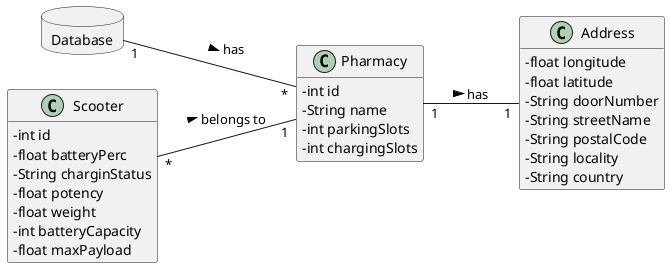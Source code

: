 @startuml
skinparam classAttributeIconSize 0
hide methods
left to right direction

database Database {
}

class Pharmacy {
  -int id
  -String name
  -int parkingSlots
  -int chargingSlots
}

class Scooter{
  -int id
  -float batteryPerc
  -String charginStatus
  -float potency
  -float weight
  -int batteryCapacity
  -float maxPayload
}

class Address{
  -float longitude
  -float latitude
  -String doorNumber
  -String streetName
  -String postalCode
  -String locality
  -String country
}



Database "1" -- "*" Pharmacy : has >
Scooter "*" -- "1" Pharmacy : belongs to >
Pharmacy "1" -- "1" Address : has >
@enduml

